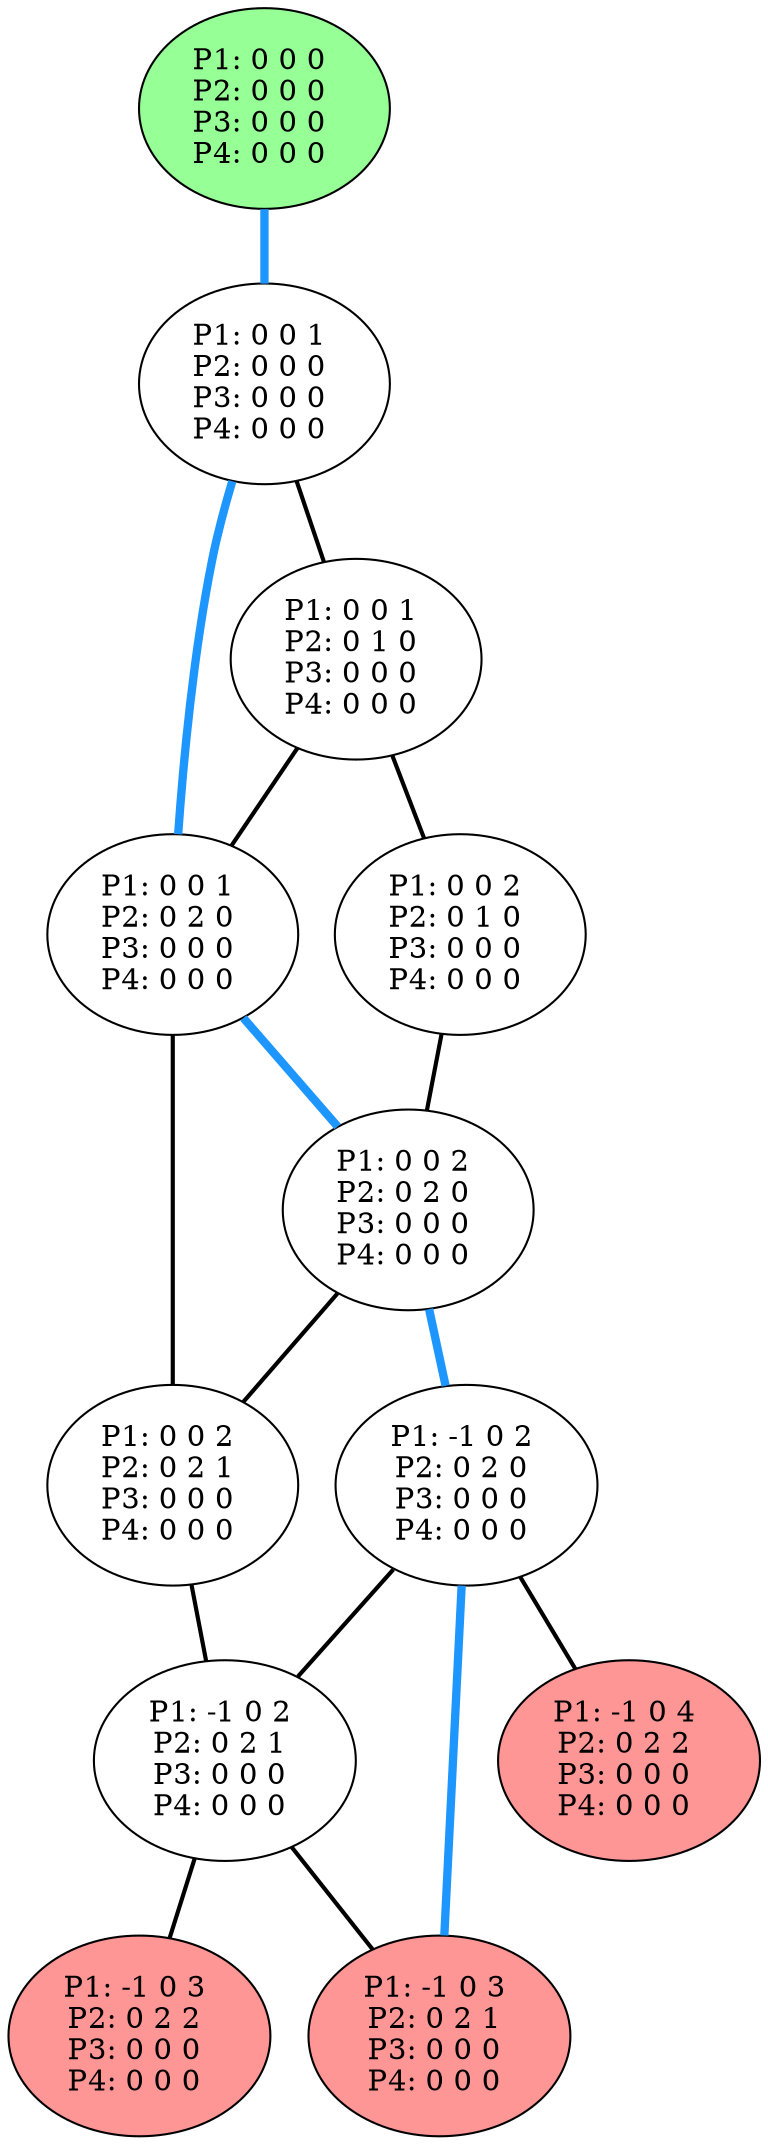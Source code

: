 graph G {
color = "black"
0 [label = "P1: 0 0 0 
P2: 0 0 0 
P3: 0 0 0 
P4: 0 0 0 
",  style="filled", fillcolor = "#96FF96"];
1 [label = "P1: 0 0 1 
P2: 0 0 0 
P3: 0 0 0 
P4: 0 0 0 
"];
2 [label = "P1: 0 0 1 
P2: 0 1 0 
P3: 0 0 0 
P4: 0 0 0 
"];
3 [label = "P1: 0 0 1 
P2: 0 2 0 
P3: 0 0 0 
P4: 0 0 0 
"];
4 [label = "P1: 0 0 2 
P2: 0 1 0 
P3: 0 0 0 
P4: 0 0 0 
"];
5 [label = "P1: 0 0 2 
P2: 0 2 0 
P3: 0 0 0 
P4: 0 0 0 
"];
6 [label = "P1: 0 0 2 
P2: 0 2 1 
P3: 0 0 0 
P4: 0 0 0 
"];
7 [label = "P1: -1 0 2 
P2: 0 2 0 
P3: 0 0 0 
P4: 0 0 0 
"];
8 [label = "P1: -1 0 2 
P2: 0 2 1 
P3: 0 0 0 
P4: 0 0 0 
"];
9 [label = "P1: -1 0 3 
P2: 0 2 1 
P3: 0 0 0 
P4: 0 0 0 
",  style="filled", fillcolor = "#FF9696"];
10 [label = "P1: -1 0 4 
P2: 0 2 2 
P3: 0 0 0 
P4: 0 0 0 
",  style="filled", fillcolor = "#FF9696"];
11 [label = "P1: -1 0 3 
P2: 0 2 2 
P3: 0 0 0 
P4: 0 0 0 
",  style="filled", fillcolor = "#FF9696"];
edge [style=bold];
0 -- 1 [color="#1E96FF", penwidth=4.0];

1 -- 2 [color=black];
1 -- 3 [color="#1E96FF", penwidth=4.0];

2 -- 4 [color=black];
2 -- 3 [color=black];

3 -- 5 [color="#1E96FF", penwidth=4.0];
3 -- 6 [color=black];

4 -- 5 [color=black];

5 -- 7 [color="#1E96FF", penwidth=4.0];
5 -- 6 [color=black];

6 -- 8 [color=black];

7 -- 8 [color=black];
7 -- 9 [color="#1E96FF", penwidth=4.0];
7 -- 10 [color=black];

8 -- 9 [color=black];
8 -- 11 [color=black];




}
